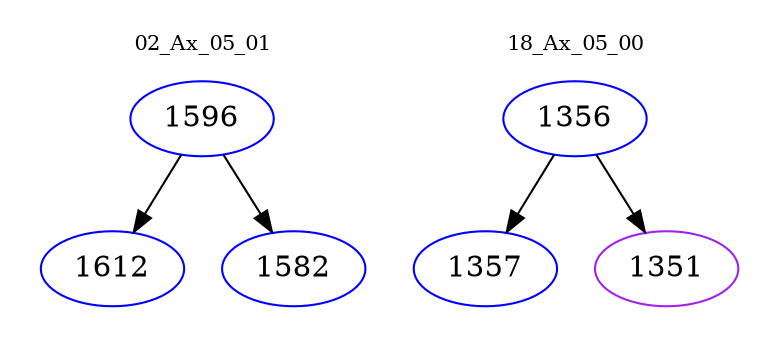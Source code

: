 digraph{
subgraph cluster_0 {
color = white
label = "02_Ax_05_01";
fontsize=10;
T0_1596 [label="1596", color="blue"]
T0_1596 -> T0_1612 [color="black"]
T0_1612 [label="1612", color="blue"]
T0_1596 -> T0_1582 [color="black"]
T0_1582 [label="1582", color="blue"]
}
subgraph cluster_1 {
color = white
label = "18_Ax_05_00";
fontsize=10;
T1_1356 [label="1356", color="blue"]
T1_1356 -> T1_1357 [color="black"]
T1_1357 [label="1357", color="blue"]
T1_1356 -> T1_1351 [color="black"]
T1_1351 [label="1351", color="purple"]
}
}

